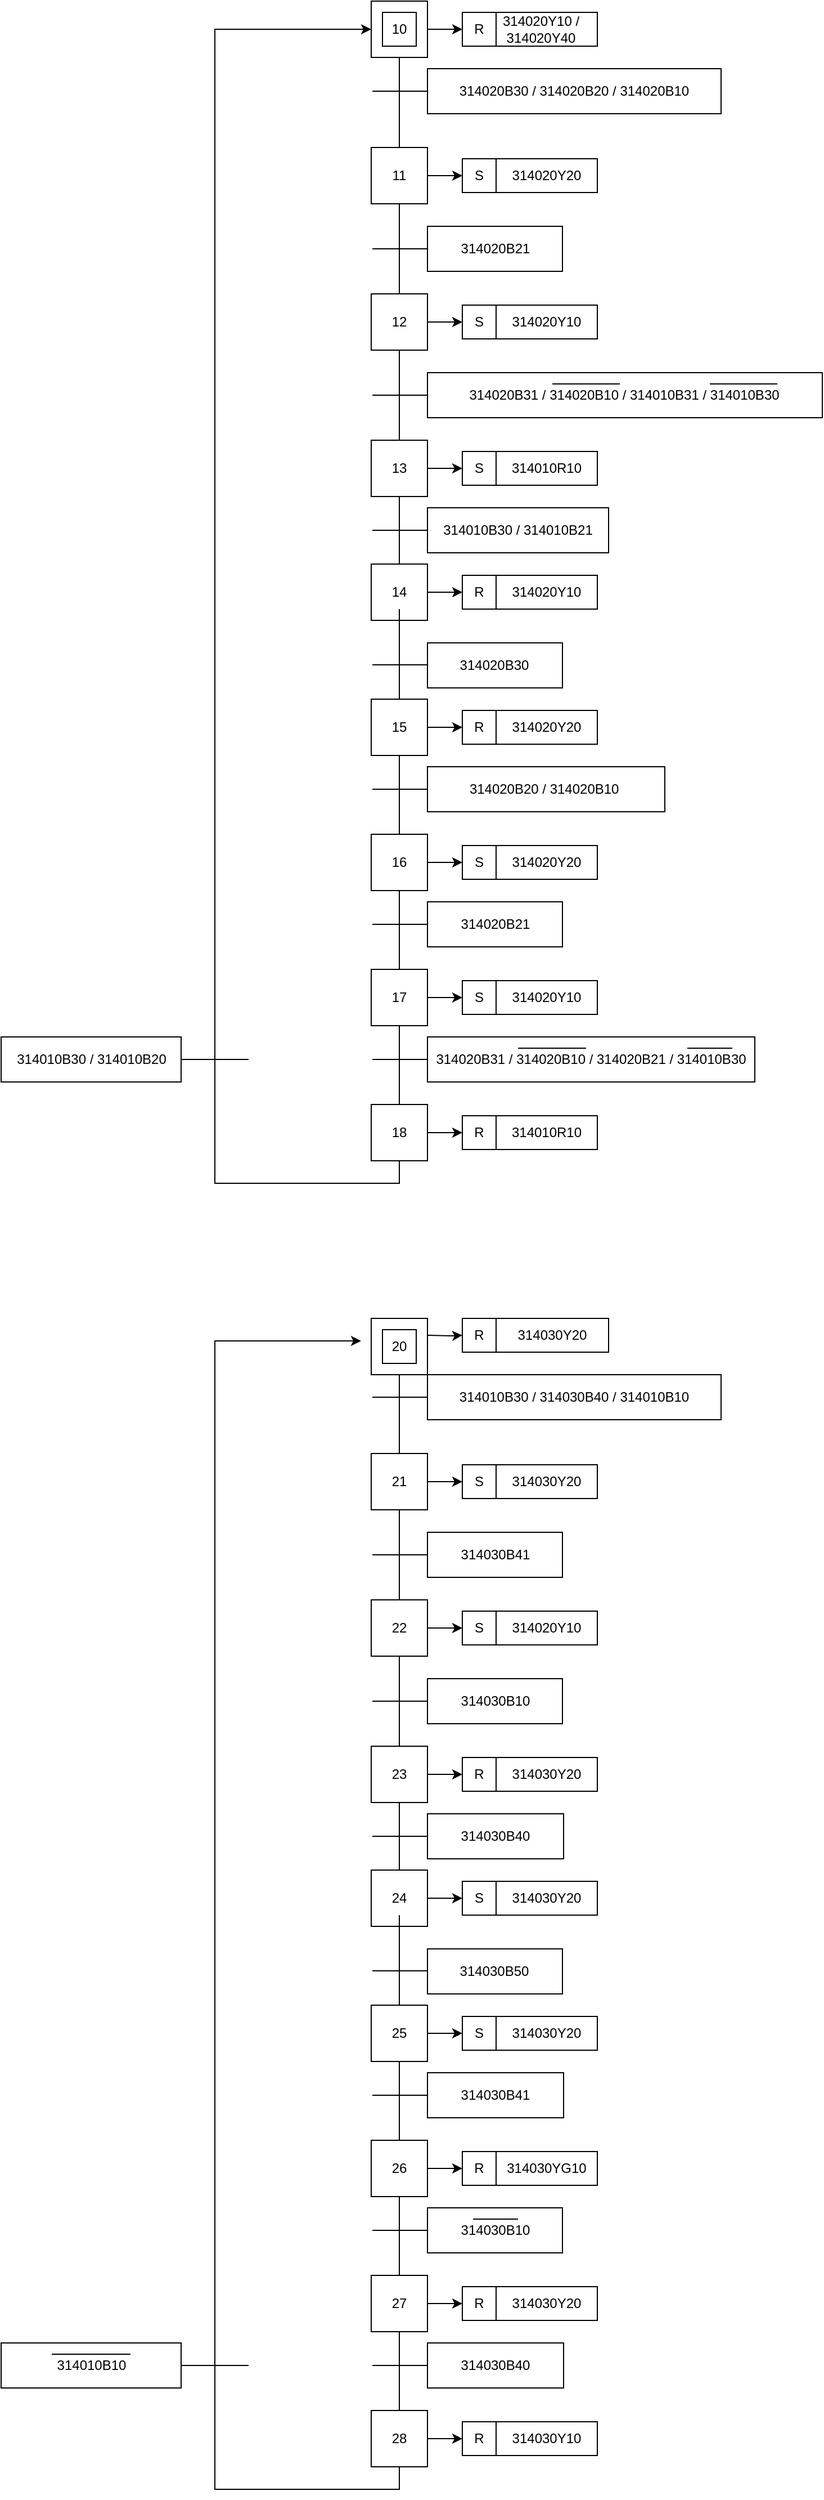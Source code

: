 <mxfile version="14.5.7" type="device"><diagram id="EnuBlQjC6tpZmhqjymvH" name="Page-1"><mxGraphModel dx="1422" dy="746" grid="1" gridSize="10" guides="1" tooltips="1" connect="1" arrows="1" fold="1" page="1" pageScale="1" pageWidth="827" pageHeight="1169" math="0" shadow="0"><root><mxCell id="0"/><mxCell id="1" parent="0"/><mxCell id="UdjXi2QuUjq0oJhx0jVD-48" value="" style="edgeStyle=orthogonalEdgeStyle;rounded=0;orthogonalLoop=1;jettySize=auto;html=1;" edge="1" parent="1" source="UdjXi2QuUjq0oJhx0jVD-1" target="UdjXi2QuUjq0oJhx0jVD-39"><mxGeometry relative="1" as="geometry"/></mxCell><mxCell id="UdjXi2QuUjq0oJhx0jVD-1" value="" style="whiteSpace=wrap;html=1;aspect=fixed;" vertex="1" parent="1"><mxGeometry x="389" y="40" width="50" height="50" as="geometry"/></mxCell><mxCell id="UdjXi2QuUjq0oJhx0jVD-2" value="" style="endArrow=none;html=1;entryX=0.5;entryY=1;entryDx=0;entryDy=0;" edge="1" parent="1" target="UdjXi2QuUjq0oJhx0jVD-1"><mxGeometry width="50" height="50" relative="1" as="geometry"><mxPoint x="414" y="180" as="sourcePoint"/><mxPoint x="440" y="130" as="targetPoint"/></mxGeometry></mxCell><mxCell id="UdjXi2QuUjq0oJhx0jVD-49" value="" style="edgeStyle=orthogonalEdgeStyle;rounded=0;orthogonalLoop=1;jettySize=auto;html=1;" edge="1" parent="1" source="UdjXi2QuUjq0oJhx0jVD-3" target="UdjXi2QuUjq0oJhx0jVD-44"><mxGeometry relative="1" as="geometry"/></mxCell><mxCell id="UdjXi2QuUjq0oJhx0jVD-3" value="11" style="whiteSpace=wrap;html=1;aspect=fixed;" vertex="1" parent="1"><mxGeometry x="389" y="170" width="50" height="50" as="geometry"/></mxCell><mxCell id="UdjXi2QuUjq0oJhx0jVD-4" value="" style="endArrow=none;html=1;entryX=0.5;entryY=1;entryDx=0;entryDy=0;" edge="1" parent="1"><mxGeometry width="50" height="50" relative="1" as="geometry"><mxPoint x="414" y="300" as="sourcePoint"/><mxPoint x="414" y="220" as="targetPoint"/></mxGeometry></mxCell><mxCell id="UdjXi2QuUjq0oJhx0jVD-50" value="" style="edgeStyle=orthogonalEdgeStyle;rounded=0;orthogonalLoop=1;jettySize=auto;html=1;" edge="1" parent="1" source="UdjXi2QuUjq0oJhx0jVD-5" target="UdjXi2QuUjq0oJhx0jVD-43"><mxGeometry relative="1" as="geometry"/></mxCell><mxCell id="UdjXi2QuUjq0oJhx0jVD-5" value="12" style="whiteSpace=wrap;html=1;aspect=fixed;" vertex="1" parent="1"><mxGeometry x="389" y="300" width="50" height="50" as="geometry"/></mxCell><mxCell id="UdjXi2QuUjq0oJhx0jVD-6" value="" style="endArrow=none;html=1;entryX=0.5;entryY=1;entryDx=0;entryDy=0;" edge="1" parent="1" source="UdjXi2QuUjq0oJhx0jVD-14" target="UdjXi2QuUjq0oJhx0jVD-11"><mxGeometry width="50" height="50" relative="1" as="geometry"><mxPoint x="414" y="580" as="sourcePoint"/><mxPoint x="414" y="525" as="targetPoint"/></mxGeometry></mxCell><mxCell id="UdjXi2QuUjq0oJhx0jVD-7" value="" style="endArrow=none;html=1;entryX=0.5;entryY=1;entryDx=0;entryDy=0;" edge="1" parent="1"><mxGeometry width="50" height="50" relative="1" as="geometry"><mxPoint x="414" y="430" as="sourcePoint"/><mxPoint x="414" y="350" as="targetPoint"/></mxGeometry></mxCell><mxCell id="UdjXi2QuUjq0oJhx0jVD-9" value="" style="endArrow=none;html=1;entryX=0.5;entryY=0.925;entryDx=0;entryDy=0;entryPerimeter=0;exitX=0.5;exitY=0;exitDx=0;exitDy=0;" edge="1" parent="1" source="UdjXi2QuUjq0oJhx0jVD-12" target="UdjXi2QuUjq0oJhx0jVD-14"><mxGeometry width="50" height="50" relative="1" as="geometry"><mxPoint x="414" y="750" as="sourcePoint"/><mxPoint x="414" y="670" as="targetPoint"/></mxGeometry></mxCell><mxCell id="UdjXi2QuUjq0oJhx0jVD-10" value="" style="endArrow=none;html=1;entryX=0.5;entryY=1;entryDx=0;entryDy=0;" edge="1" parent="1" source="UdjXi2QuUjq0oJhx0jVD-13" target="UdjXi2QuUjq0oJhx0jVD-12"><mxGeometry width="50" height="50" relative="1" as="geometry"><mxPoint x="414" y="870" as="sourcePoint"/><mxPoint x="414" y="790" as="targetPoint"/></mxGeometry></mxCell><mxCell id="UdjXi2QuUjq0oJhx0jVD-51" value="" style="edgeStyle=orthogonalEdgeStyle;rounded=0;orthogonalLoop=1;jettySize=auto;html=1;" edge="1" parent="1" source="UdjXi2QuUjq0oJhx0jVD-11" target="UdjXi2QuUjq0oJhx0jVD-42"><mxGeometry relative="1" as="geometry"/></mxCell><mxCell id="UdjXi2QuUjq0oJhx0jVD-11" value="13" style="whiteSpace=wrap;html=1;aspect=fixed;" vertex="1" parent="1"><mxGeometry x="389" y="430" width="50" height="50" as="geometry"/></mxCell><mxCell id="UdjXi2QuUjq0oJhx0jVD-53" value="" style="edgeStyle=orthogonalEdgeStyle;rounded=0;orthogonalLoop=1;jettySize=auto;html=1;" edge="1" parent="1" source="UdjXi2QuUjq0oJhx0jVD-12" target="UdjXi2QuUjq0oJhx0jVD-40"><mxGeometry relative="1" as="geometry"/></mxCell><mxCell id="UdjXi2QuUjq0oJhx0jVD-12" value="15" style="whiteSpace=wrap;html=1;aspect=fixed;" vertex="1" parent="1"><mxGeometry x="389" y="660" width="50" height="50" as="geometry"/></mxCell><mxCell id="UdjXi2QuUjq0oJhx0jVD-54" value="" style="edgeStyle=orthogonalEdgeStyle;rounded=0;orthogonalLoop=1;jettySize=auto;html=1;" edge="1" parent="1" source="UdjXi2QuUjq0oJhx0jVD-13" target="UdjXi2QuUjq0oJhx0jVD-47"><mxGeometry relative="1" as="geometry"/></mxCell><mxCell id="UdjXi2QuUjq0oJhx0jVD-13" value="16" style="whiteSpace=wrap;html=1;aspect=fixed;" vertex="1" parent="1"><mxGeometry x="389" y="780" width="50" height="50" as="geometry"/></mxCell><mxCell id="UdjXi2QuUjq0oJhx0jVD-16" value="" style="endArrow=none;html=1;entryX=0.5;entryY=1;entryDx=0;entryDy=0;exitX=0.5;exitY=0;exitDx=0;exitDy=0;" edge="1" parent="1" source="UdjXi2QuUjq0oJhx0jVD-22" target="UdjXi2QuUjq0oJhx0jVD-13"><mxGeometry width="50" height="50" relative="1" as="geometry"><mxPoint x="414" y="870" as="sourcePoint"/><mxPoint x="414" y="790" as="targetPoint"/></mxGeometry></mxCell><mxCell id="UdjXi2QuUjq0oJhx0jVD-52" value="" style="edgeStyle=orthogonalEdgeStyle;rounded=0;orthogonalLoop=1;jettySize=auto;html=1;" edge="1" parent="1" source="UdjXi2QuUjq0oJhx0jVD-14" target="UdjXi2QuUjq0oJhx0jVD-41"><mxGeometry relative="1" as="geometry"/></mxCell><mxCell id="UdjXi2QuUjq0oJhx0jVD-14" value="14" style="whiteSpace=wrap;html=1;aspect=fixed;" vertex="1" parent="1"><mxGeometry x="389" y="540" width="50" height="50" as="geometry"/></mxCell><mxCell id="UdjXi2QuUjq0oJhx0jVD-17" value="" style="endArrow=none;html=1;entryX=0.5;entryY=1;entryDx=0;entryDy=0;" edge="1" parent="1" target="UdjXi2QuUjq0oJhx0jVD-14"><mxGeometry width="50" height="50" relative="1" as="geometry"><mxPoint x="414" y="580" as="sourcePoint"/><mxPoint x="414" y="480" as="targetPoint"/></mxGeometry></mxCell><mxCell id="UdjXi2QuUjq0oJhx0jVD-21" value="" style="endArrow=none;html=1;entryX=0.5;entryY=1;entryDx=0;entryDy=0;" edge="1" parent="1"><mxGeometry width="50" height="50" relative="1" as="geometry"><mxPoint x="414" y="1020" as="sourcePoint"/><mxPoint x="414" y="940" as="targetPoint"/></mxGeometry></mxCell><mxCell id="UdjXi2QuUjq0oJhx0jVD-55" value="" style="edgeStyle=orthogonalEdgeStyle;rounded=0;orthogonalLoop=1;jettySize=auto;html=1;" edge="1" parent="1" source="UdjXi2QuUjq0oJhx0jVD-22" target="UdjXi2QuUjq0oJhx0jVD-46"><mxGeometry relative="1" as="geometry"/></mxCell><mxCell id="UdjXi2QuUjq0oJhx0jVD-22" value="17" style="whiteSpace=wrap;html=1;aspect=fixed;" vertex="1" parent="1"><mxGeometry x="389" y="900" width="50" height="50" as="geometry"/></mxCell><mxCell id="UdjXi2QuUjq0oJhx0jVD-27" style="edgeStyle=orthogonalEdgeStyle;rounded=0;orthogonalLoop=1;jettySize=auto;html=1;exitX=0.5;exitY=1;exitDx=0;exitDy=0;" edge="1" parent="1" source="UdjXi2QuUjq0oJhx0jVD-23" target="UdjXi2QuUjq0oJhx0jVD-1"><mxGeometry relative="1" as="geometry"><Array as="points"><mxPoint x="414" y="1090"/><mxPoint x="250" y="1090"/><mxPoint x="250" y="65"/></Array></mxGeometry></mxCell><mxCell id="UdjXi2QuUjq0oJhx0jVD-56" value="" style="edgeStyle=orthogonalEdgeStyle;rounded=0;orthogonalLoop=1;jettySize=auto;html=1;" edge="1" parent="1" source="UdjXi2QuUjq0oJhx0jVD-23" target="UdjXi2QuUjq0oJhx0jVD-45"><mxGeometry relative="1" as="geometry"/></mxCell><mxCell id="UdjXi2QuUjq0oJhx0jVD-23" value="18" style="whiteSpace=wrap;html=1;aspect=fixed;" vertex="1" parent="1"><mxGeometry x="389" y="1020" width="50" height="50" as="geometry"/></mxCell><mxCell id="UdjXi2QuUjq0oJhx0jVD-28" value="10" style="whiteSpace=wrap;html=1;aspect=fixed;" vertex="1" parent="1"><mxGeometry x="399" y="50" width="30" height="30" as="geometry"/></mxCell><mxCell id="UdjXi2QuUjq0oJhx0jVD-29" value="" style="endArrow=none;html=1;" edge="1" parent="1"><mxGeometry width="50" height="50" relative="1" as="geometry"><mxPoint x="390" y="120" as="sourcePoint"/><mxPoint x="439" y="120" as="targetPoint"/></mxGeometry></mxCell><mxCell id="UdjXi2QuUjq0oJhx0jVD-30" value="" style="endArrow=none;html=1;" edge="1" parent="1"><mxGeometry width="50" height="50" relative="1" as="geometry"><mxPoint x="390" y="390" as="sourcePoint"/><mxPoint x="439" y="390" as="targetPoint"/></mxGeometry></mxCell><mxCell id="UdjXi2QuUjq0oJhx0jVD-31" value="" style="endArrow=none;html=1;" edge="1" parent="1"><mxGeometry width="50" height="50" relative="1" as="geometry"><mxPoint x="390" y="260" as="sourcePoint"/><mxPoint x="439" y="260" as="targetPoint"/></mxGeometry></mxCell><mxCell id="UdjXi2QuUjq0oJhx0jVD-33" value="" style="endArrow=none;html=1;" edge="1" parent="1"><mxGeometry width="50" height="50" relative="1" as="geometry"><mxPoint x="390" y="629.5" as="sourcePoint"/><mxPoint x="439" y="629.5" as="targetPoint"/></mxGeometry></mxCell><mxCell id="UdjXi2QuUjq0oJhx0jVD-34" value="" style="endArrow=none;html=1;" edge="1" parent="1"><mxGeometry width="50" height="50" relative="1" as="geometry"><mxPoint x="390" y="510" as="sourcePoint"/><mxPoint x="439" y="510" as="targetPoint"/></mxGeometry></mxCell><mxCell id="UdjXi2QuUjq0oJhx0jVD-35" value="" style="endArrow=none;html=1;" edge="1" parent="1"><mxGeometry width="50" height="50" relative="1" as="geometry"><mxPoint x="390" y="740" as="sourcePoint"/><mxPoint x="439" y="740" as="targetPoint"/></mxGeometry></mxCell><mxCell id="UdjXi2QuUjq0oJhx0jVD-36" value="" style="endArrow=none;html=1;" edge="1" parent="1"><mxGeometry width="50" height="50" relative="1" as="geometry"><mxPoint x="390" y="860" as="sourcePoint"/><mxPoint x="439" y="860" as="targetPoint"/></mxGeometry></mxCell><mxCell id="UdjXi2QuUjq0oJhx0jVD-37" value="" style="endArrow=none;html=1;" edge="1" parent="1"><mxGeometry width="50" height="50" relative="1" as="geometry"><mxPoint x="390" y="980" as="sourcePoint"/><mxPoint x="439" y="980" as="targetPoint"/></mxGeometry></mxCell><mxCell id="UdjXi2QuUjq0oJhx0jVD-38" value="" style="endArrow=none;html=1;" edge="1" parent="1"><mxGeometry width="50" height="50" relative="1" as="geometry"><mxPoint x="220" y="980" as="sourcePoint"/><mxPoint x="280" y="980" as="targetPoint"/></mxGeometry></mxCell><mxCell id="UdjXi2QuUjq0oJhx0jVD-39" value="" style="rounded=0;whiteSpace=wrap;html=1;" vertex="1" parent="1"><mxGeometry x="470" y="50" width="120" height="30" as="geometry"/></mxCell><mxCell id="UdjXi2QuUjq0oJhx0jVD-40" value="" style="rounded=0;whiteSpace=wrap;html=1;" vertex="1" parent="1"><mxGeometry x="470" y="670" width="120" height="30" as="geometry"/></mxCell><mxCell id="UdjXi2QuUjq0oJhx0jVD-41" value="" style="rounded=0;whiteSpace=wrap;html=1;" vertex="1" parent="1"><mxGeometry x="470" y="550" width="120" height="30" as="geometry"/></mxCell><mxCell id="UdjXi2QuUjq0oJhx0jVD-42" value="" style="rounded=0;whiteSpace=wrap;html=1;" vertex="1" parent="1"><mxGeometry x="470" y="440" width="120" height="30" as="geometry"/></mxCell><mxCell id="UdjXi2QuUjq0oJhx0jVD-43" value="" style="rounded=0;whiteSpace=wrap;html=1;" vertex="1" parent="1"><mxGeometry x="470" y="310" width="120" height="30" as="geometry"/></mxCell><mxCell id="UdjXi2QuUjq0oJhx0jVD-44" value="" style="rounded=0;whiteSpace=wrap;html=1;" vertex="1" parent="1"><mxGeometry x="470" y="180" width="120" height="30" as="geometry"/></mxCell><mxCell id="UdjXi2QuUjq0oJhx0jVD-45" value="" style="rounded=0;whiteSpace=wrap;html=1;" vertex="1" parent="1"><mxGeometry x="470" y="1030" width="120" height="30" as="geometry"/></mxCell><mxCell id="UdjXi2QuUjq0oJhx0jVD-46" value="" style="rounded=0;whiteSpace=wrap;html=1;" vertex="1" parent="1"><mxGeometry x="470" y="910" width="120" height="30" as="geometry"/></mxCell><mxCell id="UdjXi2QuUjq0oJhx0jVD-47" value="" style="rounded=0;whiteSpace=wrap;html=1;" vertex="1" parent="1"><mxGeometry x="470" y="790" width="120" height="30" as="geometry"/></mxCell><mxCell id="UdjXi2QuUjq0oJhx0jVD-57" value="" style="endArrow=none;html=1;entryX=0.25;entryY=0;entryDx=0;entryDy=0;" edge="1" parent="1" target="UdjXi2QuUjq0oJhx0jVD-39"><mxGeometry width="50" height="50" relative="1" as="geometry"><mxPoint x="500" y="80" as="sourcePoint"/><mxPoint x="500" y="90" as="targetPoint"/></mxGeometry></mxCell><mxCell id="UdjXi2QuUjq0oJhx0jVD-58" value="" style="endArrow=none;html=1;entryX=0.25;entryY=0;entryDx=0;entryDy=0;" edge="1" parent="1" target="UdjXi2QuUjq0oJhx0jVD-44"><mxGeometry width="50" height="50" relative="1" as="geometry"><mxPoint x="500" y="210" as="sourcePoint"/><mxPoint x="500" y="230" as="targetPoint"/></mxGeometry></mxCell><mxCell id="UdjXi2QuUjq0oJhx0jVD-59" value="" style="endArrow=none;html=1;entryX=0.25;entryY=0;entryDx=0;entryDy=0;" edge="1" parent="1" target="UdjXi2QuUjq0oJhx0jVD-43"><mxGeometry width="50" height="50" relative="1" as="geometry"><mxPoint x="500" y="340" as="sourcePoint"/><mxPoint x="500" y="370" as="targetPoint"/></mxGeometry></mxCell><mxCell id="UdjXi2QuUjq0oJhx0jVD-60" value="" style="endArrow=none;html=1;entryX=0.25;entryY=0;entryDx=0;entryDy=0;exitX=0.25;exitY=1;exitDx=0;exitDy=0;" edge="1" parent="1" source="UdjXi2QuUjq0oJhx0jVD-42" target="UdjXi2QuUjq0oJhx0jVD-42"><mxGeometry width="50" height="50" relative="1" as="geometry"><mxPoint x="650" y="410" as="sourcePoint"/><mxPoint x="750" y="120" as="targetPoint"/></mxGeometry></mxCell><mxCell id="UdjXi2QuUjq0oJhx0jVD-61" value="" style="endArrow=none;html=1;entryX=0.25;entryY=0;entryDx=0;entryDy=0;" edge="1" parent="1"><mxGeometry width="50" height="50" relative="1" as="geometry"><mxPoint x="500" y="580" as="sourcePoint"/><mxPoint x="500" y="550" as="targetPoint"/></mxGeometry></mxCell><mxCell id="UdjXi2QuUjq0oJhx0jVD-62" value="" style="endArrow=none;html=1;entryX=0.25;entryY=0;entryDx=0;entryDy=0;" edge="1" parent="1"><mxGeometry width="50" height="50" relative="1" as="geometry"><mxPoint x="500" y="700" as="sourcePoint"/><mxPoint x="500" y="670" as="targetPoint"/></mxGeometry></mxCell><mxCell id="UdjXi2QuUjq0oJhx0jVD-63" value="" style="endArrow=none;html=1;entryX=0.25;entryY=0;entryDx=0;entryDy=0;" edge="1" parent="1"><mxGeometry width="50" height="50" relative="1" as="geometry"><mxPoint x="500" y="820" as="sourcePoint"/><mxPoint x="500" y="790" as="targetPoint"/></mxGeometry></mxCell><mxCell id="UdjXi2QuUjq0oJhx0jVD-64" value="" style="endArrow=none;html=1;entryX=0.25;entryY=0;entryDx=0;entryDy=0;" edge="1" parent="1"><mxGeometry width="50" height="50" relative="1" as="geometry"><mxPoint x="500" y="940" as="sourcePoint"/><mxPoint x="500" y="910" as="targetPoint"/></mxGeometry></mxCell><mxCell id="UdjXi2QuUjq0oJhx0jVD-65" value="" style="endArrow=none;html=1;entryX=0.25;entryY=0;entryDx=0;entryDy=0;" edge="1" parent="1"><mxGeometry width="50" height="50" relative="1" as="geometry"><mxPoint x="500" y="1060" as="sourcePoint"/><mxPoint x="500" y="1030" as="targetPoint"/></mxGeometry></mxCell><mxCell id="UdjXi2QuUjq0oJhx0jVD-66" value="R" style="text;html=1;strokeColor=none;fillColor=none;align=center;verticalAlign=middle;whiteSpace=wrap;rounded=0;" vertex="1" parent="1"><mxGeometry x="470" y="50" width="30" height="30" as="geometry"/></mxCell><mxCell id="UdjXi2QuUjq0oJhx0jVD-67" value="S" style="text;html=1;strokeColor=none;fillColor=none;align=center;verticalAlign=middle;whiteSpace=wrap;rounded=0;" vertex="1" parent="1"><mxGeometry x="470" y="180" width="30" height="30" as="geometry"/></mxCell><mxCell id="UdjXi2QuUjq0oJhx0jVD-68" value="S" style="text;html=1;strokeColor=none;fillColor=none;align=center;verticalAlign=middle;whiteSpace=wrap;rounded=0;" vertex="1" parent="1"><mxGeometry x="470" y="310" width="30" height="30" as="geometry"/></mxCell><mxCell id="UdjXi2QuUjq0oJhx0jVD-69" value="S" style="text;html=1;strokeColor=none;fillColor=none;align=center;verticalAlign=middle;whiteSpace=wrap;rounded=0;" vertex="1" parent="1"><mxGeometry x="470" y="440" width="30" height="30" as="geometry"/></mxCell><mxCell id="UdjXi2QuUjq0oJhx0jVD-70" value="R" style="text;html=1;strokeColor=none;fillColor=none;align=center;verticalAlign=middle;whiteSpace=wrap;rounded=0;" vertex="1" parent="1"><mxGeometry x="470" y="550" width="30" height="30" as="geometry"/></mxCell><mxCell id="UdjXi2QuUjq0oJhx0jVD-71" value="R" style="text;html=1;strokeColor=none;fillColor=none;align=center;verticalAlign=middle;whiteSpace=wrap;rounded=0;" vertex="1" parent="1"><mxGeometry x="470" y="670" width="30" height="30" as="geometry"/></mxCell><mxCell id="UdjXi2QuUjq0oJhx0jVD-73" value="S" style="text;html=1;strokeColor=none;fillColor=none;align=center;verticalAlign=middle;whiteSpace=wrap;rounded=0;" vertex="1" parent="1"><mxGeometry x="470" y="790" width="30" height="30" as="geometry"/></mxCell><mxCell id="UdjXi2QuUjq0oJhx0jVD-74" value="S" style="text;html=1;strokeColor=none;fillColor=none;align=center;verticalAlign=middle;whiteSpace=wrap;rounded=0;" vertex="1" parent="1"><mxGeometry x="470" y="910" width="30" height="30" as="geometry"/></mxCell><mxCell id="UdjXi2QuUjq0oJhx0jVD-75" value="R" style="text;html=1;strokeColor=none;fillColor=none;align=center;verticalAlign=middle;whiteSpace=wrap;rounded=0;" vertex="1" parent="1"><mxGeometry x="470" y="1030" width="30" height="30" as="geometry"/></mxCell><mxCell id="UdjXi2QuUjq0oJhx0jVD-76" value="314020Y10 / 314020Y40" style="text;html=1;strokeColor=none;fillColor=none;align=center;verticalAlign=middle;whiteSpace=wrap;rounded=0;" vertex="1" parent="1"><mxGeometry x="500" y="50" width="80" height="30" as="geometry"/></mxCell><mxCell id="UdjXi2QuUjq0oJhx0jVD-77" value="314020Y20" style="text;html=1;strokeColor=none;fillColor=none;align=center;verticalAlign=middle;whiteSpace=wrap;rounded=0;" vertex="1" parent="1"><mxGeometry x="500" y="180" width="90" height="30" as="geometry"/></mxCell><mxCell id="UdjXi2QuUjq0oJhx0jVD-78" value="314020Y10" style="text;html=1;strokeColor=none;fillColor=none;align=center;verticalAlign=middle;whiteSpace=wrap;rounded=0;" vertex="1" parent="1"><mxGeometry x="500" y="310" width="90" height="30" as="geometry"/></mxCell><mxCell id="UdjXi2QuUjq0oJhx0jVD-79" value="314010R10" style="text;html=1;strokeColor=none;fillColor=none;align=center;verticalAlign=middle;whiteSpace=wrap;rounded=0;" vertex="1" parent="1"><mxGeometry x="500" y="440" width="90" height="30" as="geometry"/></mxCell><mxCell id="UdjXi2QuUjq0oJhx0jVD-80" value="314020Y10" style="text;html=1;strokeColor=none;fillColor=none;align=center;verticalAlign=middle;whiteSpace=wrap;rounded=0;" vertex="1" parent="1"><mxGeometry x="500" y="550" width="90" height="30" as="geometry"/></mxCell><mxCell id="UdjXi2QuUjq0oJhx0jVD-81" value="314020Y20" style="text;html=1;strokeColor=none;fillColor=none;align=center;verticalAlign=middle;whiteSpace=wrap;rounded=0;" vertex="1" parent="1"><mxGeometry x="500" y="670" width="90" height="30" as="geometry"/></mxCell><mxCell id="UdjXi2QuUjq0oJhx0jVD-82" value="314020Y20" style="text;html=1;strokeColor=none;fillColor=none;align=center;verticalAlign=middle;whiteSpace=wrap;rounded=0;" vertex="1" parent="1"><mxGeometry x="500" y="790" width="90" height="30" as="geometry"/></mxCell><mxCell id="UdjXi2QuUjq0oJhx0jVD-83" value="314020Y10" style="text;html=1;strokeColor=none;fillColor=none;align=center;verticalAlign=middle;whiteSpace=wrap;rounded=0;" vertex="1" parent="1"><mxGeometry x="500" y="910" width="90" height="30" as="geometry"/></mxCell><mxCell id="UdjXi2QuUjq0oJhx0jVD-84" value="314010R10" style="text;html=1;strokeColor=none;fillColor=none;align=center;verticalAlign=middle;whiteSpace=wrap;rounded=0;" vertex="1" parent="1"><mxGeometry x="500" y="1030" width="90" height="30" as="geometry"/></mxCell><mxCell id="UdjXi2QuUjq0oJhx0jVD-85" value="" style="rounded=0;whiteSpace=wrap;html=1;" vertex="1" parent="1"><mxGeometry x="439" y="100" width="261" height="40" as="geometry"/></mxCell><mxCell id="UdjXi2QuUjq0oJhx0jVD-86" value="" style="rounded=0;whiteSpace=wrap;html=1;" vertex="1" parent="1"><mxGeometry x="439" y="720" width="211" height="40" as="geometry"/></mxCell><mxCell id="UdjXi2QuUjq0oJhx0jVD-87" value="" style="rounded=0;whiteSpace=wrap;html=1;" vertex="1" parent="1"><mxGeometry x="439" y="960" width="291" height="40" as="geometry"/></mxCell><mxCell id="UdjXi2QuUjq0oJhx0jVD-88" value="" style="rounded=0;whiteSpace=wrap;html=1;" vertex="1" parent="1"><mxGeometry x="439" y="840" width="120" height="40" as="geometry"/></mxCell><mxCell id="UdjXi2QuUjq0oJhx0jVD-89" value="" style="rounded=0;whiteSpace=wrap;html=1;" vertex="1" parent="1"><mxGeometry x="439" y="610" width="120" height="40" as="geometry"/></mxCell><mxCell id="UdjXi2QuUjq0oJhx0jVD-90" value="" style="rounded=0;whiteSpace=wrap;html=1;" vertex="1" parent="1"><mxGeometry x="439" y="490" width="161" height="40" as="geometry"/></mxCell><mxCell id="UdjXi2QuUjq0oJhx0jVD-91" value="" style="rounded=0;whiteSpace=wrap;html=1;" vertex="1" parent="1"><mxGeometry x="439" y="370" width="351" height="40" as="geometry"/></mxCell><mxCell id="UdjXi2QuUjq0oJhx0jVD-92" value="" style="rounded=0;whiteSpace=wrap;html=1;" vertex="1" parent="1"><mxGeometry x="439" y="240" width="120" height="40" as="geometry"/></mxCell><mxCell id="UdjXi2QuUjq0oJhx0jVD-94" value="" style="rounded=0;whiteSpace=wrap;html=1;" vertex="1" parent="1"><mxGeometry x="60" y="960" width="160" height="40" as="geometry"/></mxCell><mxCell id="UdjXi2QuUjq0oJhx0jVD-95" value="314020B30 / 314020B20 / 314020B10" style="text;html=1;strokeColor=none;fillColor=none;align=center;verticalAlign=middle;whiteSpace=wrap;rounded=0;" vertex="1" parent="1"><mxGeometry x="439" y="100" width="261" height="40" as="geometry"/></mxCell><mxCell id="UdjXi2QuUjq0oJhx0jVD-96" value="314010B30 / 314010B20" style="text;html=1;strokeColor=none;fillColor=none;align=center;verticalAlign=middle;whiteSpace=wrap;rounded=0;" vertex="1" parent="1"><mxGeometry x="60" y="960" width="161" height="40" as="geometry"/></mxCell><mxCell id="UdjXi2QuUjq0oJhx0jVD-97" value="314020B31 / 314020B10 / 314020B21 / 314010B30" style="text;html=1;strokeColor=none;fillColor=none;align=center;verticalAlign=middle;whiteSpace=wrap;rounded=0;" vertex="1" parent="1"><mxGeometry x="439" y="960" width="291" height="40" as="geometry"/></mxCell><mxCell id="UdjXi2QuUjq0oJhx0jVD-98" value="314020B21" style="text;html=1;strokeColor=none;fillColor=none;align=center;verticalAlign=middle;whiteSpace=wrap;rounded=0;" vertex="1" parent="1"><mxGeometry x="439" y="840" width="121" height="40" as="geometry"/></mxCell><mxCell id="UdjXi2QuUjq0oJhx0jVD-99" value="314020B20 / 314020B10&amp;nbsp;" style="text;html=1;strokeColor=none;fillColor=none;align=center;verticalAlign=middle;whiteSpace=wrap;rounded=0;" vertex="1" parent="1"><mxGeometry x="439" y="720" width="211" height="40" as="geometry"/></mxCell><mxCell id="UdjXi2QuUjq0oJhx0jVD-100" value="314020B30" style="text;html=1;strokeColor=none;fillColor=none;align=center;verticalAlign=middle;whiteSpace=wrap;rounded=0;" vertex="1" parent="1"><mxGeometry x="438" y="610" width="121" height="40" as="geometry"/></mxCell><mxCell id="UdjXi2QuUjq0oJhx0jVD-101" value="314010B30 / 314010B21" style="text;html=1;strokeColor=none;fillColor=none;align=center;verticalAlign=middle;whiteSpace=wrap;rounded=0;" vertex="1" parent="1"><mxGeometry x="439" y="490" width="161" height="40" as="geometry"/></mxCell><mxCell id="UdjXi2QuUjq0oJhx0jVD-102" value="314020B31 / 314020B10 / 314010B31 / 314010B30" style="text;html=1;strokeColor=none;fillColor=none;align=center;verticalAlign=middle;whiteSpace=wrap;rounded=0;" vertex="1" parent="1"><mxGeometry x="438" y="370" width="352" height="40" as="geometry"/></mxCell><mxCell id="UdjXi2QuUjq0oJhx0jVD-103" value="314020B21" style="text;html=1;strokeColor=none;fillColor=none;align=center;verticalAlign=middle;whiteSpace=wrap;rounded=0;" vertex="1" parent="1"><mxGeometry x="439" y="240" width="121" height="40" as="geometry"/></mxCell><mxCell id="UdjXi2QuUjq0oJhx0jVD-105" value="" style="endArrow=none;html=1;" edge="1" parent="1"><mxGeometry width="50" height="50" relative="1" as="geometry"><mxPoint x="550" y="380" as="sourcePoint"/><mxPoint x="610" y="380" as="targetPoint"/></mxGeometry></mxCell><mxCell id="UdjXi2QuUjq0oJhx0jVD-106" value="" style="endArrow=none;html=1;" edge="1" parent="1"><mxGeometry width="50" height="50" relative="1" as="geometry"><mxPoint x="690" y="380" as="sourcePoint"/><mxPoint x="750" y="380" as="targetPoint"/></mxGeometry></mxCell><mxCell id="UdjXi2QuUjq0oJhx0jVD-107" value="" style="endArrow=none;html=1;" edge="1" parent="1"><mxGeometry width="50" height="50" relative="1" as="geometry"><mxPoint x="519.5" y="970" as="sourcePoint"/><mxPoint x="580" y="970" as="targetPoint"/></mxGeometry></mxCell><mxCell id="UdjXi2QuUjq0oJhx0jVD-108" value="" style="endArrow=none;html=1;" edge="1" parent="1"><mxGeometry width="50" height="50" relative="1" as="geometry"><mxPoint x="670" y="970" as="sourcePoint"/><mxPoint x="710" y="970" as="targetPoint"/></mxGeometry></mxCell><mxCell id="UdjXi2QuUjq0oJhx0jVD-112" value="" style="edgeStyle=orthogonalEdgeStyle;rounded=0;orthogonalLoop=1;jettySize=auto;html=1;" edge="1" parent="1" target="UdjXi2QuUjq0oJhx0jVD-150"><mxGeometry relative="1" as="geometry"><mxPoint x="439" y="1225" as="sourcePoint"/></mxGeometry></mxCell><mxCell id="UdjXi2QuUjq0oJhx0jVD-114" value="" style="endArrow=none;html=1;entryX=0.5;entryY=1;entryDx=0;entryDy=0;" edge="1" parent="1"><mxGeometry width="50" height="50" relative="1" as="geometry"><mxPoint x="414" y="1340" as="sourcePoint"/><mxPoint x="414" y="1250" as="targetPoint"/></mxGeometry></mxCell><mxCell id="UdjXi2QuUjq0oJhx0jVD-115" value="" style="edgeStyle=orthogonalEdgeStyle;rounded=0;orthogonalLoop=1;jettySize=auto;html=1;" edge="1" parent="1" source="UdjXi2QuUjq0oJhx0jVD-116" target="UdjXi2QuUjq0oJhx0jVD-155"><mxGeometry relative="1" as="geometry"/></mxCell><mxCell id="UdjXi2QuUjq0oJhx0jVD-116" value="21" style="whiteSpace=wrap;html=1;aspect=fixed;" vertex="1" parent="1"><mxGeometry x="389" y="1330" width="50" height="50" as="geometry"/></mxCell><mxCell id="UdjXi2QuUjq0oJhx0jVD-117" value="" style="endArrow=none;html=1;entryX=0.5;entryY=1;entryDx=0;entryDy=0;" edge="1" parent="1"><mxGeometry width="50" height="50" relative="1" as="geometry"><mxPoint x="414" y="1460" as="sourcePoint"/><mxPoint x="414" y="1380" as="targetPoint"/></mxGeometry></mxCell><mxCell id="UdjXi2QuUjq0oJhx0jVD-118" value="" style="edgeStyle=orthogonalEdgeStyle;rounded=0;orthogonalLoop=1;jettySize=auto;html=1;" edge="1" parent="1" source="UdjXi2QuUjq0oJhx0jVD-119" target="UdjXi2QuUjq0oJhx0jVD-154"><mxGeometry relative="1" as="geometry"/></mxCell><mxCell id="UdjXi2QuUjq0oJhx0jVD-119" value="22" style="whiteSpace=wrap;html=1;aspect=fixed;" vertex="1" parent="1"><mxGeometry x="389" y="1460" width="50" height="50" as="geometry"/></mxCell><mxCell id="UdjXi2QuUjq0oJhx0jVD-120" value="" style="endArrow=none;html=1;entryX=0.5;entryY=1;entryDx=0;entryDy=0;" edge="1" parent="1" source="UdjXi2QuUjq0oJhx0jVD-132" target="UdjXi2QuUjq0oJhx0jVD-125"><mxGeometry width="50" height="50" relative="1" as="geometry"><mxPoint x="414" y="1740" as="sourcePoint"/><mxPoint x="414" y="1685" as="targetPoint"/></mxGeometry></mxCell><mxCell id="UdjXi2QuUjq0oJhx0jVD-121" value="" style="endArrow=none;html=1;entryX=0.5;entryY=1;entryDx=0;entryDy=0;" edge="1" parent="1"><mxGeometry width="50" height="50" relative="1" as="geometry"><mxPoint x="414" y="1590" as="sourcePoint"/><mxPoint x="414" y="1510" as="targetPoint"/></mxGeometry></mxCell><mxCell id="UdjXi2QuUjq0oJhx0jVD-122" value="" style="endArrow=none;html=1;entryX=0.5;entryY=0.925;entryDx=0;entryDy=0;entryPerimeter=0;exitX=0.5;exitY=0;exitDx=0;exitDy=0;" edge="1" parent="1" source="UdjXi2QuUjq0oJhx0jVD-127" target="UdjXi2QuUjq0oJhx0jVD-132"><mxGeometry width="50" height="50" relative="1" as="geometry"><mxPoint x="414" y="1910" as="sourcePoint"/><mxPoint x="414" y="1830" as="targetPoint"/></mxGeometry></mxCell><mxCell id="UdjXi2QuUjq0oJhx0jVD-123" value="" style="endArrow=none;html=1;entryX=0.5;entryY=1;entryDx=0;entryDy=0;" edge="1" parent="1" source="UdjXi2QuUjq0oJhx0jVD-129" target="UdjXi2QuUjq0oJhx0jVD-127"><mxGeometry width="50" height="50" relative="1" as="geometry"><mxPoint x="414" y="2030" as="sourcePoint"/><mxPoint x="414" y="1950" as="targetPoint"/></mxGeometry></mxCell><mxCell id="UdjXi2QuUjq0oJhx0jVD-124" value="" style="edgeStyle=orthogonalEdgeStyle;rounded=0;orthogonalLoop=1;jettySize=auto;html=1;" edge="1" parent="1" source="UdjXi2QuUjq0oJhx0jVD-125" target="UdjXi2QuUjq0oJhx0jVD-153"><mxGeometry relative="1" as="geometry"/></mxCell><mxCell id="UdjXi2QuUjq0oJhx0jVD-125" value="23" style="whiteSpace=wrap;html=1;aspect=fixed;" vertex="1" parent="1"><mxGeometry x="389" y="1590" width="50" height="50" as="geometry"/></mxCell><mxCell id="UdjXi2QuUjq0oJhx0jVD-126" value="" style="edgeStyle=orthogonalEdgeStyle;rounded=0;orthogonalLoop=1;jettySize=auto;html=1;" edge="1" parent="1" source="UdjXi2QuUjq0oJhx0jVD-127" target="UdjXi2QuUjq0oJhx0jVD-151"><mxGeometry relative="1" as="geometry"/></mxCell><mxCell id="UdjXi2QuUjq0oJhx0jVD-127" value="25" style="whiteSpace=wrap;html=1;aspect=fixed;" vertex="1" parent="1"><mxGeometry x="389" y="1820" width="50" height="50" as="geometry"/></mxCell><mxCell id="UdjXi2QuUjq0oJhx0jVD-128" value="" style="edgeStyle=orthogonalEdgeStyle;rounded=0;orthogonalLoop=1;jettySize=auto;html=1;" edge="1" parent="1" source="UdjXi2QuUjq0oJhx0jVD-129" target="UdjXi2QuUjq0oJhx0jVD-158"><mxGeometry relative="1" as="geometry"/></mxCell><mxCell id="UdjXi2QuUjq0oJhx0jVD-129" value="26" style="whiteSpace=wrap;html=1;aspect=fixed;" vertex="1" parent="1"><mxGeometry x="389" y="1940" width="50" height="50" as="geometry"/></mxCell><mxCell id="UdjXi2QuUjq0oJhx0jVD-130" value="" style="endArrow=none;html=1;entryX=0.5;entryY=1;entryDx=0;entryDy=0;exitX=0.5;exitY=0;exitDx=0;exitDy=0;" edge="1" parent="1" source="UdjXi2QuUjq0oJhx0jVD-136" target="UdjXi2QuUjq0oJhx0jVD-129"><mxGeometry width="50" height="50" relative="1" as="geometry"><mxPoint x="414" y="2030" as="sourcePoint"/><mxPoint x="414" y="1950" as="targetPoint"/></mxGeometry></mxCell><mxCell id="UdjXi2QuUjq0oJhx0jVD-131" value="" style="edgeStyle=orthogonalEdgeStyle;rounded=0;orthogonalLoop=1;jettySize=auto;html=1;" edge="1" parent="1" source="UdjXi2QuUjq0oJhx0jVD-132" target="UdjXi2QuUjq0oJhx0jVD-152"><mxGeometry relative="1" as="geometry"/></mxCell><mxCell id="UdjXi2QuUjq0oJhx0jVD-132" value="24" style="whiteSpace=wrap;html=1;aspect=fixed;" vertex="1" parent="1"><mxGeometry x="389" y="1700" width="50" height="50" as="geometry"/></mxCell><mxCell id="UdjXi2QuUjq0oJhx0jVD-133" value="" style="endArrow=none;html=1;entryX=0.5;entryY=1;entryDx=0;entryDy=0;" edge="1" parent="1" target="UdjXi2QuUjq0oJhx0jVD-132"><mxGeometry width="50" height="50" relative="1" as="geometry"><mxPoint x="414" y="1740" as="sourcePoint"/><mxPoint x="414" y="1640" as="targetPoint"/></mxGeometry></mxCell><mxCell id="UdjXi2QuUjq0oJhx0jVD-134" value="" style="endArrow=none;html=1;entryX=0.5;entryY=1;entryDx=0;entryDy=0;" edge="1" parent="1"><mxGeometry width="50" height="50" relative="1" as="geometry"><mxPoint x="414" y="2180" as="sourcePoint"/><mxPoint x="414" y="2100" as="targetPoint"/></mxGeometry></mxCell><mxCell id="UdjXi2QuUjq0oJhx0jVD-135" value="" style="edgeStyle=orthogonalEdgeStyle;rounded=0;orthogonalLoop=1;jettySize=auto;html=1;" edge="1" parent="1" source="UdjXi2QuUjq0oJhx0jVD-136" target="UdjXi2QuUjq0oJhx0jVD-157"><mxGeometry relative="1" as="geometry"/></mxCell><mxCell id="UdjXi2QuUjq0oJhx0jVD-136" value="27" style="whiteSpace=wrap;html=1;aspect=fixed;" vertex="1" parent="1"><mxGeometry x="389" y="2060" width="50" height="50" as="geometry"/></mxCell><mxCell id="UdjXi2QuUjq0oJhx0jVD-137" style="edgeStyle=orthogonalEdgeStyle;rounded=0;orthogonalLoop=1;jettySize=auto;html=1;exitX=0.5;exitY=1;exitDx=0;exitDy=0;" edge="1" parent="1" source="UdjXi2QuUjq0oJhx0jVD-139"><mxGeometry relative="1" as="geometry"><Array as="points"><mxPoint x="414" y="2250"/><mxPoint x="250" y="2250"/><mxPoint x="250" y="1230"/></Array><mxPoint x="380" y="1230" as="targetPoint"/></mxGeometry></mxCell><mxCell id="UdjXi2QuUjq0oJhx0jVD-138" value="" style="edgeStyle=orthogonalEdgeStyle;rounded=0;orthogonalLoop=1;jettySize=auto;html=1;" edge="1" parent="1" source="UdjXi2QuUjq0oJhx0jVD-139" target="UdjXi2QuUjq0oJhx0jVD-156"><mxGeometry relative="1" as="geometry"/></mxCell><mxCell id="UdjXi2QuUjq0oJhx0jVD-139" value="28" style="whiteSpace=wrap;html=1;aspect=fixed;" vertex="1" parent="1"><mxGeometry x="389" y="2180" width="50" height="50" as="geometry"/></mxCell><mxCell id="UdjXi2QuUjq0oJhx0jVD-141" value="" style="endArrow=none;html=1;" edge="1" parent="1"><mxGeometry width="50" height="50" relative="1" as="geometry"><mxPoint x="390" y="1280" as="sourcePoint"/><mxPoint x="439" y="1280" as="targetPoint"/></mxGeometry></mxCell><mxCell id="UdjXi2QuUjq0oJhx0jVD-142" value="" style="endArrow=none;html=1;" edge="1" parent="1"><mxGeometry width="50" height="50" relative="1" as="geometry"><mxPoint x="390" y="1550" as="sourcePoint"/><mxPoint x="439" y="1550" as="targetPoint"/></mxGeometry></mxCell><mxCell id="UdjXi2QuUjq0oJhx0jVD-143" value="" style="endArrow=none;html=1;" edge="1" parent="1"><mxGeometry width="50" height="50" relative="1" as="geometry"><mxPoint x="390" y="1420" as="sourcePoint"/><mxPoint x="439" y="1420" as="targetPoint"/></mxGeometry></mxCell><mxCell id="UdjXi2QuUjq0oJhx0jVD-144" value="" style="endArrow=none;html=1;" edge="1" parent="1"><mxGeometry width="50" height="50" relative="1" as="geometry"><mxPoint x="390" y="1789.5" as="sourcePoint"/><mxPoint x="439" y="1789.5" as="targetPoint"/></mxGeometry></mxCell><mxCell id="UdjXi2QuUjq0oJhx0jVD-145" value="" style="endArrow=none;html=1;" edge="1" parent="1"><mxGeometry width="50" height="50" relative="1" as="geometry"><mxPoint x="390" y="1670" as="sourcePoint"/><mxPoint x="439" y="1670" as="targetPoint"/></mxGeometry></mxCell><mxCell id="UdjXi2QuUjq0oJhx0jVD-146" value="" style="endArrow=none;html=1;" edge="1" parent="1"><mxGeometry width="50" height="50" relative="1" as="geometry"><mxPoint x="390" y="1900" as="sourcePoint"/><mxPoint x="439" y="1900" as="targetPoint"/></mxGeometry></mxCell><mxCell id="UdjXi2QuUjq0oJhx0jVD-147" value="" style="endArrow=none;html=1;" edge="1" parent="1"><mxGeometry width="50" height="50" relative="1" as="geometry"><mxPoint x="390" y="2020" as="sourcePoint"/><mxPoint x="439" y="2020" as="targetPoint"/></mxGeometry></mxCell><mxCell id="UdjXi2QuUjq0oJhx0jVD-148" value="" style="endArrow=none;html=1;" edge="1" parent="1"><mxGeometry width="50" height="50" relative="1" as="geometry"><mxPoint x="390" y="2140" as="sourcePoint"/><mxPoint x="439" y="2140" as="targetPoint"/></mxGeometry></mxCell><mxCell id="UdjXi2QuUjq0oJhx0jVD-149" value="" style="endArrow=none;html=1;" edge="1" parent="1"><mxGeometry width="50" height="50" relative="1" as="geometry"><mxPoint x="220" y="2140" as="sourcePoint"/><mxPoint x="280" y="2140" as="targetPoint"/></mxGeometry></mxCell><mxCell id="UdjXi2QuUjq0oJhx0jVD-150" value="" style="rounded=0;whiteSpace=wrap;html=1;" vertex="1" parent="1"><mxGeometry x="470" y="1210" width="130" height="30" as="geometry"/></mxCell><mxCell id="UdjXi2QuUjq0oJhx0jVD-151" value="" style="rounded=0;whiteSpace=wrap;html=1;" vertex="1" parent="1"><mxGeometry x="470" y="1830" width="120" height="30" as="geometry"/></mxCell><mxCell id="UdjXi2QuUjq0oJhx0jVD-152" value="" style="rounded=0;whiteSpace=wrap;html=1;" vertex="1" parent="1"><mxGeometry x="470" y="1710" width="120" height="30" as="geometry"/></mxCell><mxCell id="UdjXi2QuUjq0oJhx0jVD-153" value="" style="rounded=0;whiteSpace=wrap;html=1;" vertex="1" parent="1"><mxGeometry x="470" y="1600" width="120" height="30" as="geometry"/></mxCell><mxCell id="UdjXi2QuUjq0oJhx0jVD-154" value="" style="rounded=0;whiteSpace=wrap;html=1;" vertex="1" parent="1"><mxGeometry x="470" y="1470" width="120" height="30" as="geometry"/></mxCell><mxCell id="UdjXi2QuUjq0oJhx0jVD-155" value="" style="rounded=0;whiteSpace=wrap;html=1;" vertex="1" parent="1"><mxGeometry x="470" y="1340" width="120" height="30" as="geometry"/></mxCell><mxCell id="UdjXi2QuUjq0oJhx0jVD-156" value="" style="rounded=0;whiteSpace=wrap;html=1;" vertex="1" parent="1"><mxGeometry x="470" y="2190" width="120" height="30" as="geometry"/></mxCell><mxCell id="UdjXi2QuUjq0oJhx0jVD-157" value="" style="rounded=0;whiteSpace=wrap;html=1;" vertex="1" parent="1"><mxGeometry x="470" y="2070" width="120" height="30" as="geometry"/></mxCell><mxCell id="UdjXi2QuUjq0oJhx0jVD-158" value="" style="rounded=0;whiteSpace=wrap;html=1;" vertex="1" parent="1"><mxGeometry x="470" y="1950" width="120" height="30" as="geometry"/></mxCell><mxCell id="UdjXi2QuUjq0oJhx0jVD-159" value="" style="endArrow=none;html=1;entryX=1;entryY=0;entryDx=0;entryDy=0;" edge="1" parent="1" target="UdjXi2QuUjq0oJhx0jVD-168"><mxGeometry width="50" height="50" relative="1" as="geometry"><mxPoint x="500" y="1240" as="sourcePoint"/><mxPoint x="500" y="1250" as="targetPoint"/></mxGeometry></mxCell><mxCell id="UdjXi2QuUjq0oJhx0jVD-160" value="" style="endArrow=none;html=1;entryX=0.25;entryY=0;entryDx=0;entryDy=0;" edge="1" parent="1" target="UdjXi2QuUjq0oJhx0jVD-155"><mxGeometry width="50" height="50" relative="1" as="geometry"><mxPoint x="500" y="1370" as="sourcePoint"/><mxPoint x="500" y="1390" as="targetPoint"/></mxGeometry></mxCell><mxCell id="UdjXi2QuUjq0oJhx0jVD-161" value="" style="endArrow=none;html=1;entryX=0.25;entryY=0;entryDx=0;entryDy=0;" edge="1" parent="1" target="UdjXi2QuUjq0oJhx0jVD-154"><mxGeometry width="50" height="50" relative="1" as="geometry"><mxPoint x="500" y="1500" as="sourcePoint"/><mxPoint x="500" y="1530" as="targetPoint"/></mxGeometry></mxCell><mxCell id="UdjXi2QuUjq0oJhx0jVD-162" value="" style="endArrow=none;html=1;entryX=0.25;entryY=0;entryDx=0;entryDy=0;exitX=0.25;exitY=1;exitDx=0;exitDy=0;" edge="1" parent="1" source="UdjXi2QuUjq0oJhx0jVD-153" target="UdjXi2QuUjq0oJhx0jVD-153"><mxGeometry width="50" height="50" relative="1" as="geometry"><mxPoint x="650" y="1570" as="sourcePoint"/><mxPoint x="750" y="1280" as="targetPoint"/></mxGeometry></mxCell><mxCell id="UdjXi2QuUjq0oJhx0jVD-163" value="" style="endArrow=none;html=1;entryX=0.25;entryY=0;entryDx=0;entryDy=0;" edge="1" parent="1"><mxGeometry width="50" height="50" relative="1" as="geometry"><mxPoint x="500" y="1740" as="sourcePoint"/><mxPoint x="500" y="1710" as="targetPoint"/></mxGeometry></mxCell><mxCell id="UdjXi2QuUjq0oJhx0jVD-164" value="" style="endArrow=none;html=1;entryX=0.25;entryY=0;entryDx=0;entryDy=0;" edge="1" parent="1"><mxGeometry width="50" height="50" relative="1" as="geometry"><mxPoint x="500" y="1860" as="sourcePoint"/><mxPoint x="500" y="1830" as="targetPoint"/></mxGeometry></mxCell><mxCell id="UdjXi2QuUjq0oJhx0jVD-165" value="" style="endArrow=none;html=1;entryX=0.25;entryY=0;entryDx=0;entryDy=0;" edge="1" parent="1"><mxGeometry width="50" height="50" relative="1" as="geometry"><mxPoint x="500" y="1980" as="sourcePoint"/><mxPoint x="500" y="1950" as="targetPoint"/></mxGeometry></mxCell><mxCell id="UdjXi2QuUjq0oJhx0jVD-166" value="" style="endArrow=none;html=1;entryX=0.25;entryY=0;entryDx=0;entryDy=0;" edge="1" parent="1"><mxGeometry width="50" height="50" relative="1" as="geometry"><mxPoint x="500" y="2100" as="sourcePoint"/><mxPoint x="500" y="2070" as="targetPoint"/></mxGeometry></mxCell><mxCell id="UdjXi2QuUjq0oJhx0jVD-167" value="" style="endArrow=none;html=1;entryX=0.25;entryY=0;entryDx=0;entryDy=0;" edge="1" parent="1"><mxGeometry width="50" height="50" relative="1" as="geometry"><mxPoint x="500" y="2220" as="sourcePoint"/><mxPoint x="500" y="2190" as="targetPoint"/></mxGeometry></mxCell><mxCell id="UdjXi2QuUjq0oJhx0jVD-168" value="R" style="text;html=1;strokeColor=none;fillColor=none;align=center;verticalAlign=middle;whiteSpace=wrap;rounded=0;" vertex="1" parent="1"><mxGeometry x="470" y="1210" width="30" height="30" as="geometry"/></mxCell><mxCell id="UdjXi2QuUjq0oJhx0jVD-169" value="S" style="text;html=1;strokeColor=none;fillColor=none;align=center;verticalAlign=middle;whiteSpace=wrap;rounded=0;" vertex="1" parent="1"><mxGeometry x="470" y="1340" width="30" height="30" as="geometry"/></mxCell><mxCell id="UdjXi2QuUjq0oJhx0jVD-170" value="S" style="text;html=1;strokeColor=none;fillColor=none;align=center;verticalAlign=middle;whiteSpace=wrap;rounded=0;" vertex="1" parent="1"><mxGeometry x="470" y="1470" width="30" height="30" as="geometry"/></mxCell><mxCell id="UdjXi2QuUjq0oJhx0jVD-171" value="R" style="text;html=1;strokeColor=none;fillColor=none;align=center;verticalAlign=middle;whiteSpace=wrap;rounded=0;" vertex="1" parent="1"><mxGeometry x="470" y="1600" width="30" height="30" as="geometry"/></mxCell><mxCell id="UdjXi2QuUjq0oJhx0jVD-172" value="S" style="text;html=1;strokeColor=none;fillColor=none;align=center;verticalAlign=middle;whiteSpace=wrap;rounded=0;" vertex="1" parent="1"><mxGeometry x="470" y="1710" width="30" height="30" as="geometry"/></mxCell><mxCell id="UdjXi2QuUjq0oJhx0jVD-173" value="S" style="text;html=1;strokeColor=none;fillColor=none;align=center;verticalAlign=middle;whiteSpace=wrap;rounded=0;" vertex="1" parent="1"><mxGeometry x="470" y="1830" width="30" height="30" as="geometry"/></mxCell><mxCell id="UdjXi2QuUjq0oJhx0jVD-174" value="R" style="text;html=1;strokeColor=none;fillColor=none;align=center;verticalAlign=middle;whiteSpace=wrap;rounded=0;" vertex="1" parent="1"><mxGeometry x="470" y="1950" width="30" height="30" as="geometry"/></mxCell><mxCell id="UdjXi2QuUjq0oJhx0jVD-175" value="R" style="text;html=1;strokeColor=none;fillColor=none;align=center;verticalAlign=middle;whiteSpace=wrap;rounded=0;" vertex="1" parent="1"><mxGeometry x="470" y="2070" width="30" height="30" as="geometry"/></mxCell><mxCell id="UdjXi2QuUjq0oJhx0jVD-176" value="R" style="text;html=1;strokeColor=none;fillColor=none;align=center;verticalAlign=middle;whiteSpace=wrap;rounded=0;" vertex="1" parent="1"><mxGeometry x="470" y="2190" width="30" height="30" as="geometry"/></mxCell><mxCell id="UdjXi2QuUjq0oJhx0jVD-177" value="314030Y20" style="text;html=1;strokeColor=none;fillColor=none;align=center;verticalAlign=middle;whiteSpace=wrap;rounded=0;" vertex="1" parent="1"><mxGeometry x="500" y="1210" width="100" height="30" as="geometry"/></mxCell><mxCell id="UdjXi2QuUjq0oJhx0jVD-178" value="314030Y20" style="text;html=1;strokeColor=none;fillColor=none;align=center;verticalAlign=middle;whiteSpace=wrap;rounded=0;" vertex="1" parent="1"><mxGeometry x="500" y="1340" width="90" height="30" as="geometry"/></mxCell><mxCell id="UdjXi2QuUjq0oJhx0jVD-179" value="314020Y10" style="text;html=1;strokeColor=none;fillColor=none;align=center;verticalAlign=middle;whiteSpace=wrap;rounded=0;" vertex="1" parent="1"><mxGeometry x="500" y="1470" width="90" height="30" as="geometry"/></mxCell><mxCell id="UdjXi2QuUjq0oJhx0jVD-180" value="314030Y20" style="text;html=1;strokeColor=none;fillColor=none;align=center;verticalAlign=middle;whiteSpace=wrap;rounded=0;" vertex="1" parent="1"><mxGeometry x="500" y="1600" width="90" height="30" as="geometry"/></mxCell><mxCell id="UdjXi2QuUjq0oJhx0jVD-181" value="314030Y20" style="text;html=1;strokeColor=none;fillColor=none;align=center;verticalAlign=middle;whiteSpace=wrap;rounded=0;" vertex="1" parent="1"><mxGeometry x="500" y="1710" width="90" height="30" as="geometry"/></mxCell><mxCell id="UdjXi2QuUjq0oJhx0jVD-182" value="314030Y20" style="text;html=1;strokeColor=none;fillColor=none;align=center;verticalAlign=middle;whiteSpace=wrap;rounded=0;" vertex="1" parent="1"><mxGeometry x="500" y="1830" width="90" height="30" as="geometry"/></mxCell><mxCell id="UdjXi2QuUjq0oJhx0jVD-183" value="314030YG10" style="text;html=1;strokeColor=none;fillColor=none;align=center;verticalAlign=middle;whiteSpace=wrap;rounded=0;" vertex="1" parent="1"><mxGeometry x="500" y="1950" width="90" height="30" as="geometry"/></mxCell><mxCell id="UdjXi2QuUjq0oJhx0jVD-184" value="314030Y20" style="text;html=1;strokeColor=none;fillColor=none;align=center;verticalAlign=middle;whiteSpace=wrap;rounded=0;" vertex="1" parent="1"><mxGeometry x="500" y="2070" width="90" height="30" as="geometry"/></mxCell><mxCell id="UdjXi2QuUjq0oJhx0jVD-185" value="314030Y10" style="text;html=1;strokeColor=none;fillColor=none;align=center;verticalAlign=middle;whiteSpace=wrap;rounded=0;" vertex="1" parent="1"><mxGeometry x="500" y="2190" width="90" height="30" as="geometry"/></mxCell><mxCell id="UdjXi2QuUjq0oJhx0jVD-186" value="" style="rounded=0;whiteSpace=wrap;html=1;" vertex="1" parent="1"><mxGeometry x="439" y="1260" width="261" height="40" as="geometry"/></mxCell><mxCell id="UdjXi2QuUjq0oJhx0jVD-187" value="" style="rounded=0;whiteSpace=wrap;html=1;" vertex="1" parent="1"><mxGeometry x="439" y="1880" width="121" height="40" as="geometry"/></mxCell><mxCell id="UdjXi2QuUjq0oJhx0jVD-188" value="314030B40" style="rounded=0;whiteSpace=wrap;html=1;" vertex="1" parent="1"><mxGeometry x="439" y="2120" width="121" height="40" as="geometry"/></mxCell><mxCell id="UdjXi2QuUjq0oJhx0jVD-189" value="" style="rounded=0;whiteSpace=wrap;html=1;" vertex="1" parent="1"><mxGeometry x="439" y="2000" width="120" height="40" as="geometry"/></mxCell><mxCell id="UdjXi2QuUjq0oJhx0jVD-190" value="" style="rounded=0;whiteSpace=wrap;html=1;" vertex="1" parent="1"><mxGeometry x="439" y="1770" width="120" height="40" as="geometry"/></mxCell><mxCell id="UdjXi2QuUjq0oJhx0jVD-191" value="" style="rounded=0;whiteSpace=wrap;html=1;" vertex="1" parent="1"><mxGeometry x="439" y="1650" width="121" height="40" as="geometry"/></mxCell><mxCell id="UdjXi2QuUjq0oJhx0jVD-192" value="" style="rounded=0;whiteSpace=wrap;html=1;" vertex="1" parent="1"><mxGeometry x="439" y="1400" width="120" height="40" as="geometry"/></mxCell><mxCell id="UdjXi2QuUjq0oJhx0jVD-193" value="" style="rounded=0;whiteSpace=wrap;html=1;" vertex="1" parent="1"><mxGeometry x="60" y="2120" width="160" height="40" as="geometry"/></mxCell><mxCell id="UdjXi2QuUjq0oJhx0jVD-194" value="314010B30 / 314030B40 / 314010B10" style="text;html=1;strokeColor=none;fillColor=none;align=center;verticalAlign=middle;whiteSpace=wrap;rounded=0;" vertex="1" parent="1"><mxGeometry x="439" y="1260" width="261" height="40" as="geometry"/></mxCell><mxCell id="UdjXi2QuUjq0oJhx0jVD-195" value="314010B10" style="text;html=1;strokeColor=none;fillColor=none;align=center;verticalAlign=middle;whiteSpace=wrap;rounded=0;" vertex="1" parent="1"><mxGeometry x="60" y="2120" width="161" height="40" as="geometry"/></mxCell><mxCell id="UdjXi2QuUjq0oJhx0jVD-197" value="314030B10" style="text;html=1;strokeColor=none;fillColor=none;align=center;verticalAlign=middle;whiteSpace=wrap;rounded=0;" vertex="1" parent="1"><mxGeometry x="439" y="2000" width="121" height="40" as="geometry"/></mxCell><mxCell id="UdjXi2QuUjq0oJhx0jVD-198" value="314030B41" style="text;html=1;strokeColor=none;fillColor=none;align=center;verticalAlign=middle;whiteSpace=wrap;rounded=0;" vertex="1" parent="1"><mxGeometry x="439" y="1880" width="121" height="40" as="geometry"/></mxCell><mxCell id="UdjXi2QuUjq0oJhx0jVD-199" value="314030B50" style="text;html=1;strokeColor=none;fillColor=none;align=center;verticalAlign=middle;whiteSpace=wrap;rounded=0;" vertex="1" parent="1"><mxGeometry x="438" y="1770" width="121" height="40" as="geometry"/></mxCell><mxCell id="UdjXi2QuUjq0oJhx0jVD-200" value="314030B40" style="text;html=1;strokeColor=none;fillColor=none;align=center;verticalAlign=middle;whiteSpace=wrap;rounded=0;" vertex="1" parent="1"><mxGeometry x="439" y="1650" width="121" height="40" as="geometry"/></mxCell><mxCell id="UdjXi2QuUjq0oJhx0jVD-201" value="314030B41" style="text;html=1;strokeColor=none;fillColor=none;align=center;verticalAlign=middle;whiteSpace=wrap;rounded=0;" vertex="1" parent="1"><mxGeometry x="439" y="1400" width="121" height="40" as="geometry"/></mxCell><mxCell id="UdjXi2QuUjq0oJhx0jVD-205" value="" style="endArrow=none;html=1;" edge="1" parent="1"><mxGeometry width="50" height="50" relative="1" as="geometry"><mxPoint x="479.5" y="2010" as="sourcePoint"/><mxPoint x="519.5" y="2010" as="targetPoint"/></mxGeometry></mxCell><mxCell id="UdjXi2QuUjq0oJhx0jVD-208" value="" style="rounded=0;whiteSpace=wrap;html=1;" vertex="1" parent="1"><mxGeometry x="439" y="1530" width="120" height="40" as="geometry"/></mxCell><mxCell id="UdjXi2QuUjq0oJhx0jVD-209" value="314030B10" style="text;html=1;strokeColor=none;fillColor=none;align=center;verticalAlign=middle;whiteSpace=wrap;rounded=0;" vertex="1" parent="1"><mxGeometry x="439" y="1530" width="121" height="40" as="geometry"/></mxCell><mxCell id="UdjXi2QuUjq0oJhx0jVD-210" value="" style="endArrow=none;html=1;" edge="1" parent="1"><mxGeometry width="50" height="50" relative="1" as="geometry"><mxPoint x="105" y="2130" as="sourcePoint"/><mxPoint x="175" y="2130" as="targetPoint"/></mxGeometry></mxCell><mxCell id="UdjXi2QuUjq0oJhx0jVD-211" value="" style="whiteSpace=wrap;html=1;aspect=fixed;" vertex="1" parent="1"><mxGeometry x="389" y="1210" width="50" height="50" as="geometry"/></mxCell><mxCell id="UdjXi2QuUjq0oJhx0jVD-212" value="20" style="whiteSpace=wrap;html=1;aspect=fixed;" vertex="1" parent="1"><mxGeometry x="399" y="1220" width="30" height="30" as="geometry"/></mxCell></root></mxGraphModel></diagram></mxfile>